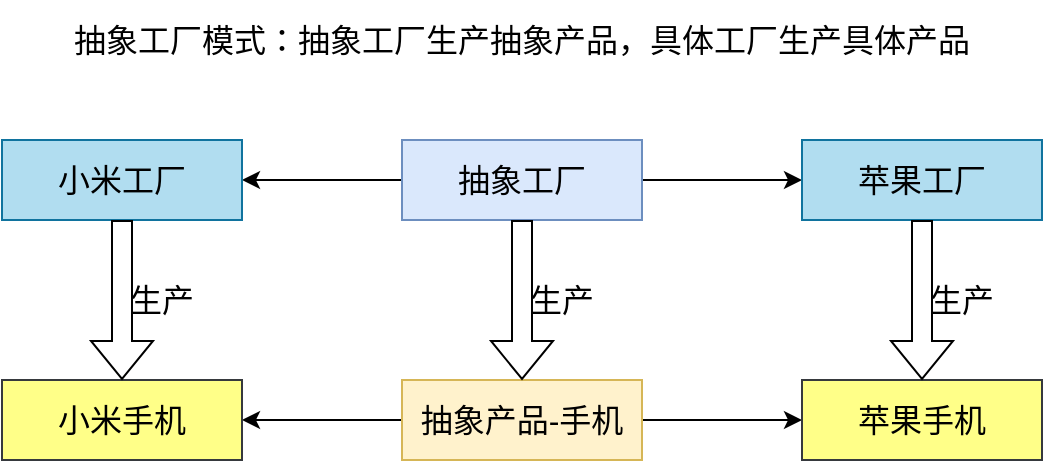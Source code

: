 <mxfile version="15.9.6" type="github">
  <diagram id="iyDOpT2Ew365FAsYk_m5" name="第 1 页">
    <mxGraphModel dx="1038" dy="532" grid="1" gridSize="10" guides="1" tooltips="1" connect="1" arrows="1" fold="1" page="1" pageScale="1" pageWidth="827" pageHeight="1169" math="0" shadow="0">
      <root>
        <mxCell id="0" />
        <mxCell id="1" parent="0" />
        <mxCell id="OJmhvPo5MTYnkoxAkSBA-25" style="edgeStyle=orthogonalEdgeStyle;rounded=0;orthogonalLoop=1;jettySize=auto;html=1;exitX=0;exitY=0.5;exitDx=0;exitDy=0;entryX=1;entryY=0.5;entryDx=0;entryDy=0;fontSize=16;" edge="1" parent="1" source="OJmhvPo5MTYnkoxAkSBA-1" target="OJmhvPo5MTYnkoxAkSBA-2">
          <mxGeometry relative="1" as="geometry" />
        </mxCell>
        <mxCell id="OJmhvPo5MTYnkoxAkSBA-26" style="edgeStyle=orthogonalEdgeStyle;rounded=0;orthogonalLoop=1;jettySize=auto;html=1;entryX=0;entryY=0.5;entryDx=0;entryDy=0;fontSize=16;" edge="1" parent="1" source="OJmhvPo5MTYnkoxAkSBA-1" target="OJmhvPo5MTYnkoxAkSBA-3">
          <mxGeometry relative="1" as="geometry" />
        </mxCell>
        <mxCell id="OJmhvPo5MTYnkoxAkSBA-1" value="&lt;font style=&quot;font-size: 16px&quot;&gt;抽象工厂&lt;/font&gt;" style="rounded=0;whiteSpace=wrap;html=1;fillColor=#dae8fc;strokeColor=#6c8ebf;" vertex="1" parent="1">
          <mxGeometry x="320" y="150" width="120" height="40" as="geometry" />
        </mxCell>
        <mxCell id="OJmhvPo5MTYnkoxAkSBA-2" value="&lt;font style=&quot;font-size: 16px&quot;&gt;小米工厂&lt;/font&gt;" style="rounded=0;whiteSpace=wrap;html=1;fillColor=#b1ddf0;strokeColor=#10739e;" vertex="1" parent="1">
          <mxGeometry x="120" y="150" width="120" height="40" as="geometry" />
        </mxCell>
        <mxCell id="OJmhvPo5MTYnkoxAkSBA-3" value="&lt;font style=&quot;font-size: 16px&quot;&gt;苹果工厂&lt;/font&gt;" style="rounded=0;whiteSpace=wrap;html=1;fillColor=#b1ddf0;strokeColor=#10739e;" vertex="1" parent="1">
          <mxGeometry x="520" y="150" width="120" height="40" as="geometry" />
        </mxCell>
        <mxCell id="OJmhvPo5MTYnkoxAkSBA-27" style="edgeStyle=orthogonalEdgeStyle;rounded=0;orthogonalLoop=1;jettySize=auto;html=1;entryX=1;entryY=0.5;entryDx=0;entryDy=0;fontSize=16;" edge="1" parent="1" source="OJmhvPo5MTYnkoxAkSBA-4" target="OJmhvPo5MTYnkoxAkSBA-5">
          <mxGeometry relative="1" as="geometry" />
        </mxCell>
        <mxCell id="OJmhvPo5MTYnkoxAkSBA-28" style="edgeStyle=orthogonalEdgeStyle;rounded=0;orthogonalLoop=1;jettySize=auto;html=1;entryX=0;entryY=0.5;entryDx=0;entryDy=0;fontSize=16;" edge="1" parent="1" source="OJmhvPo5MTYnkoxAkSBA-4" target="OJmhvPo5MTYnkoxAkSBA-6">
          <mxGeometry relative="1" as="geometry" />
        </mxCell>
        <mxCell id="OJmhvPo5MTYnkoxAkSBA-4" value="抽象产品-手机" style="rounded=0;whiteSpace=wrap;html=1;fontSize=16;fillColor=#fff2cc;strokeColor=#d6b656;" vertex="1" parent="1">
          <mxGeometry x="320" y="270" width="120" height="40" as="geometry" />
        </mxCell>
        <mxCell id="OJmhvPo5MTYnkoxAkSBA-5" value="小米手机" style="rounded=0;whiteSpace=wrap;html=1;fontSize=16;fillColor=#ffff88;strokeColor=#36393d;" vertex="1" parent="1">
          <mxGeometry x="120" y="270" width="120" height="40" as="geometry" />
        </mxCell>
        <mxCell id="OJmhvPo5MTYnkoxAkSBA-6" value="苹果手机" style="rounded=0;whiteSpace=wrap;html=1;fontSize=16;fillColor=#ffff88;strokeColor=#36393d;" vertex="1" parent="1">
          <mxGeometry x="520" y="270" width="120" height="40" as="geometry" />
        </mxCell>
        <mxCell id="OJmhvPo5MTYnkoxAkSBA-16" value="" style="shape=flexArrow;endArrow=classic;html=1;rounded=0;fontSize=16;exitX=0.5;exitY=1;exitDx=0;exitDy=0;entryX=0.5;entryY=0;entryDx=0;entryDy=0;" edge="1" parent="1" source="OJmhvPo5MTYnkoxAkSBA-1" target="OJmhvPo5MTYnkoxAkSBA-4">
          <mxGeometry width="50" height="50" relative="1" as="geometry">
            <mxPoint x="390" y="240" as="sourcePoint" />
            <mxPoint x="440" y="190" as="targetPoint" />
          </mxGeometry>
        </mxCell>
        <mxCell id="OJmhvPo5MTYnkoxAkSBA-17" value="" style="shape=flexArrow;endArrow=classic;html=1;rounded=0;fontSize=16;exitX=0.5;exitY=1;exitDx=0;exitDy=0;entryX=0.5;entryY=0;entryDx=0;entryDy=0;" edge="1" parent="1" source="OJmhvPo5MTYnkoxAkSBA-2" target="OJmhvPo5MTYnkoxAkSBA-5">
          <mxGeometry width="50" height="50" relative="1" as="geometry">
            <mxPoint x="390" y="240" as="sourcePoint" />
            <mxPoint x="440" y="190" as="targetPoint" />
          </mxGeometry>
        </mxCell>
        <mxCell id="OJmhvPo5MTYnkoxAkSBA-18" value="" style="shape=flexArrow;endArrow=classic;html=1;rounded=0;fontSize=16;exitX=0.5;exitY=1;exitDx=0;exitDy=0;entryX=0.5;entryY=0;entryDx=0;entryDy=0;" edge="1" parent="1" source="OJmhvPo5MTYnkoxAkSBA-3" target="OJmhvPo5MTYnkoxAkSBA-6">
          <mxGeometry width="50" height="50" relative="1" as="geometry">
            <mxPoint x="390" y="240" as="sourcePoint" />
            <mxPoint x="440" y="190" as="targetPoint" />
          </mxGeometry>
        </mxCell>
        <mxCell id="OJmhvPo5MTYnkoxAkSBA-19" value="生产" style="text;html=1;strokeColor=none;fillColor=none;align=center;verticalAlign=middle;whiteSpace=wrap;rounded=0;fontSize=16;" vertex="1" parent="1">
          <mxGeometry x="370" y="220" width="60" height="20" as="geometry" />
        </mxCell>
        <mxCell id="OJmhvPo5MTYnkoxAkSBA-20" value="生产" style="text;html=1;strokeColor=none;fillColor=none;align=center;verticalAlign=middle;whiteSpace=wrap;rounded=0;fontSize=16;" vertex="1" parent="1">
          <mxGeometry x="170" y="220" width="60" height="20" as="geometry" />
        </mxCell>
        <mxCell id="OJmhvPo5MTYnkoxAkSBA-21" value="生产" style="text;html=1;strokeColor=none;fillColor=none;align=center;verticalAlign=middle;whiteSpace=wrap;rounded=0;fontSize=16;" vertex="1" parent="1">
          <mxGeometry x="570" y="220" width="60" height="20" as="geometry" />
        </mxCell>
        <mxCell id="OJmhvPo5MTYnkoxAkSBA-24" value="抽象工厂模式：抽象工厂生产抽象产品，具体工厂生产具体产品" style="text;html=1;strokeColor=none;fillColor=none;align=center;verticalAlign=middle;whiteSpace=wrap;rounded=0;fontSize=16;" vertex="1" parent="1">
          <mxGeometry x="120" y="80" width="520" height="40" as="geometry" />
        </mxCell>
      </root>
    </mxGraphModel>
  </diagram>
</mxfile>
